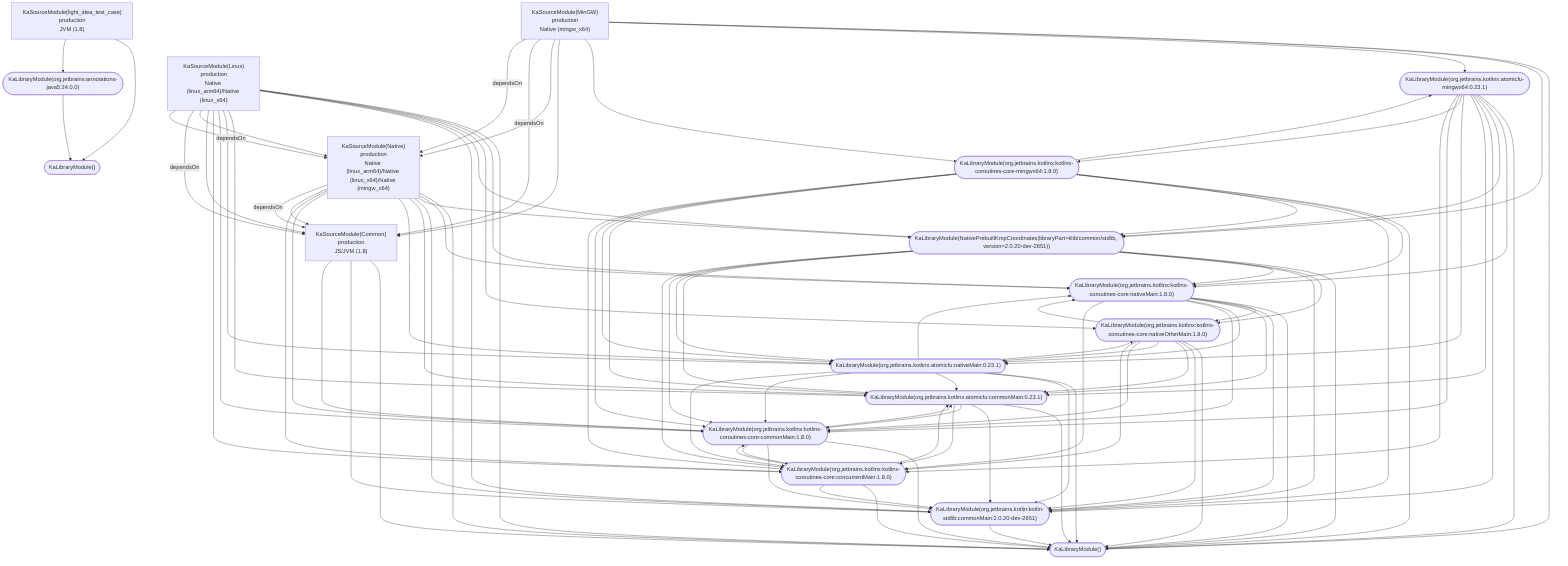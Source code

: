 graph TD
  KaLibraryModule_0(["KaLibraryModule(<SDK>)"])
  KaLibraryModule_1(["KaLibraryModule(<SDK>)"])
  KaLibraryModule_2(["KaLibraryModule(NativePrebuiltKmpCoordinates(libraryPart=klib/common/stdlib, version=2.0.20-dev-2651))"])
  KaLibraryModule_3(["KaLibraryModule(org.jetbrains.kotlin:kotlin-stdlib:commonMain:2.0.20-dev-2651)"])
  KaLibraryModule_4(["KaLibraryModule(org.jetbrains.kotlinx:atomicfu-mingwx64:0.23.1)"])
  KaLibraryModule_5(["KaLibraryModule(org.jetbrains.kotlinx:atomicfu:commonMain:0.23.1)"])
  KaLibraryModule_6(["KaLibraryModule(org.jetbrains.kotlinx:atomicfu:nativeMain:0.23.1)"])
  KaLibraryModule_7(["KaLibraryModule(org.jetbrains.kotlinx:kotlinx-coroutines-core-mingwx64:1.8.0)"])
  KaLibraryModule_8(["KaLibraryModule(org.jetbrains.kotlinx:kotlinx-coroutines-core:commonMain:1.8.0)"])
  KaLibraryModule_9(["KaLibraryModule(org.jetbrains.kotlinx:kotlinx-coroutines-core:concurrentMain:1.8.0)"])
  KaLibraryModule_10(["KaLibraryModule(org.jetbrains.kotlinx:kotlinx-coroutines-core:nativeMain:1.8.0)"])
  KaLibraryModule_11(["KaLibraryModule(org.jetbrains.kotlinx:kotlinx-coroutines-core:nativeOtherMain:1.8.0)"])
  KaLibraryModule_12(["KaLibraryModule(org.jetbrains:annotations-java5:24.0.0)"])
  KaSourceModule_13["KaSourceModule(Common)<br />production<br />JS/JVM (1.8)"]
  KaSourceModule_14["KaSourceModule(Linux)<br />production<br />Native (linux_arm64)/Native (linux_x64)"]
  KaSourceModule_15["KaSourceModule(MinGW)<br />production<br />Native (mingw_x64)"]
  KaSourceModule_16["KaSourceModule(Native)<br />production<br />Native (linux_arm64)/Native (linux_x64)/Native (mingw_x64)"]
  KaSourceModule_17["KaSourceModule(light_idea_test_case)<br />production<br />JVM (1.8)"]
  KaLibraryModule_10 --> KaLibraryModule_0
  KaLibraryModule_10 --> KaLibraryModule_11
  KaLibraryModule_10 --> KaLibraryModule_3
  KaLibraryModule_10 --> KaLibraryModule_5
  KaLibraryModule_10 --> KaLibraryModule_6
  KaLibraryModule_10 --> KaLibraryModule_8
  KaLibraryModule_10 --> KaLibraryModule_9
  KaLibraryModule_11 --> KaLibraryModule_0
  KaLibraryModule_11 --> KaLibraryModule_10
  KaLibraryModule_11 --> KaLibraryModule_3
  KaLibraryModule_11 --> KaLibraryModule_5
  KaLibraryModule_11 --> KaLibraryModule_6
  KaLibraryModule_11 --> KaLibraryModule_8
  KaLibraryModule_11 --> KaLibraryModule_9
  KaLibraryModule_12 --> KaLibraryModule_1
  KaLibraryModule_2 --> KaLibraryModule_0
  KaLibraryModule_2 --> KaLibraryModule_10
  KaLibraryModule_2 --> KaLibraryModule_11
  KaLibraryModule_2 --> KaLibraryModule_3
  KaLibraryModule_2 --> KaLibraryModule_5
  KaLibraryModule_2 --> KaLibraryModule_6
  KaLibraryModule_2 --> KaLibraryModule_8
  KaLibraryModule_2 --> KaLibraryModule_9
  KaLibraryModule_3 --> KaLibraryModule_0
  KaLibraryModule_4 --> KaLibraryModule_0
  KaLibraryModule_4 --> KaLibraryModule_10
  KaLibraryModule_4 --> KaLibraryModule_2
  KaLibraryModule_4 --> KaLibraryModule_3
  KaLibraryModule_4 --> KaLibraryModule_5
  KaLibraryModule_4 --> KaLibraryModule_6
  KaLibraryModule_4 --> KaLibraryModule_7
  KaLibraryModule_4 --> KaLibraryModule_8
  KaLibraryModule_4 --> KaLibraryModule_9
  KaLibraryModule_5 --> KaLibraryModule_0
  KaLibraryModule_5 --> KaLibraryModule_3
  KaLibraryModule_5 --> KaLibraryModule_8
  KaLibraryModule_5 --> KaLibraryModule_9
  KaLibraryModule_6 --> KaLibraryModule_0
  KaLibraryModule_6 --> KaLibraryModule_10
  KaLibraryModule_6 --> KaLibraryModule_11
  KaLibraryModule_6 --> KaLibraryModule_3
  KaLibraryModule_6 --> KaLibraryModule_5
  KaLibraryModule_6 --> KaLibraryModule_8
  KaLibraryModule_6 --> KaLibraryModule_9
  KaLibraryModule_7 --> KaLibraryModule_0
  KaLibraryModule_7 --> KaLibraryModule_10
  KaLibraryModule_7 --> KaLibraryModule_2
  KaLibraryModule_7 --> KaLibraryModule_3
  KaLibraryModule_7 --> KaLibraryModule_4
  KaLibraryModule_7 --> KaLibraryModule_5
  KaLibraryModule_7 --> KaLibraryModule_6
  KaLibraryModule_7 --> KaLibraryModule_8
  KaLibraryModule_7 --> KaLibraryModule_9
  KaLibraryModule_8 --> KaLibraryModule_0
  KaLibraryModule_8 --> KaLibraryModule_3
  KaLibraryModule_8 --> KaLibraryModule_5
  KaLibraryModule_8 --> KaLibraryModule_9
  KaLibraryModule_9 --> KaLibraryModule_0
  KaLibraryModule_9 --> KaLibraryModule_3
  KaLibraryModule_9 --> KaLibraryModule_5
  KaLibraryModule_9 --> KaLibraryModule_8
  KaSourceModule_13 --> KaLibraryModule_0
  KaSourceModule_13 --> KaLibraryModule_3
  KaSourceModule_13 --> KaLibraryModule_8
  KaSourceModule_14 --> KaLibraryModule_0
  KaSourceModule_14 --> KaLibraryModule_10
  KaSourceModule_14 --> KaLibraryModule_11
  KaSourceModule_14 --> KaLibraryModule_2
  KaSourceModule_14 --> KaLibraryModule_3
  KaSourceModule_14 --> KaLibraryModule_5
  KaSourceModule_14 --> KaLibraryModule_6
  KaSourceModule_14 --> KaLibraryModule_8
  KaSourceModule_14 --> KaLibraryModule_9
  KaSourceModule_14 --> KaSourceModule_13
  KaSourceModule_14 --> KaSourceModule_16
  KaSourceModule_15 --> KaLibraryModule_0
  KaSourceModule_15 --> KaLibraryModule_2
  KaSourceModule_15 --> KaLibraryModule_4
  KaSourceModule_15 --> KaLibraryModule_7
  KaSourceModule_15 --> KaSourceModule_13
  KaSourceModule_15 --> KaSourceModule_16
  KaSourceModule_16 --> KaLibraryModule_0
  KaSourceModule_16 --> KaLibraryModule_10
  KaSourceModule_16 --> KaLibraryModule_2
  KaSourceModule_16 --> KaLibraryModule_3
  KaSourceModule_16 --> KaLibraryModule_5
  KaSourceModule_16 --> KaLibraryModule_6
  KaSourceModule_16 --> KaLibraryModule_8
  KaSourceModule_16 --> KaLibraryModule_9
  KaSourceModule_16 --> KaSourceModule_13
  KaSourceModule_17 --> KaLibraryModule_1
  KaSourceModule_17 --> KaLibraryModule_12
  KaSourceModule_14 --dependsOn--> KaSourceModule_13
  KaSourceModule_14 --dependsOn--> KaSourceModule_16
  KaSourceModule_15 --dependsOn--> KaSourceModule_13
  KaSourceModule_15 --dependsOn--> KaSourceModule_16
  KaSourceModule_16 --dependsOn--> KaSourceModule_13